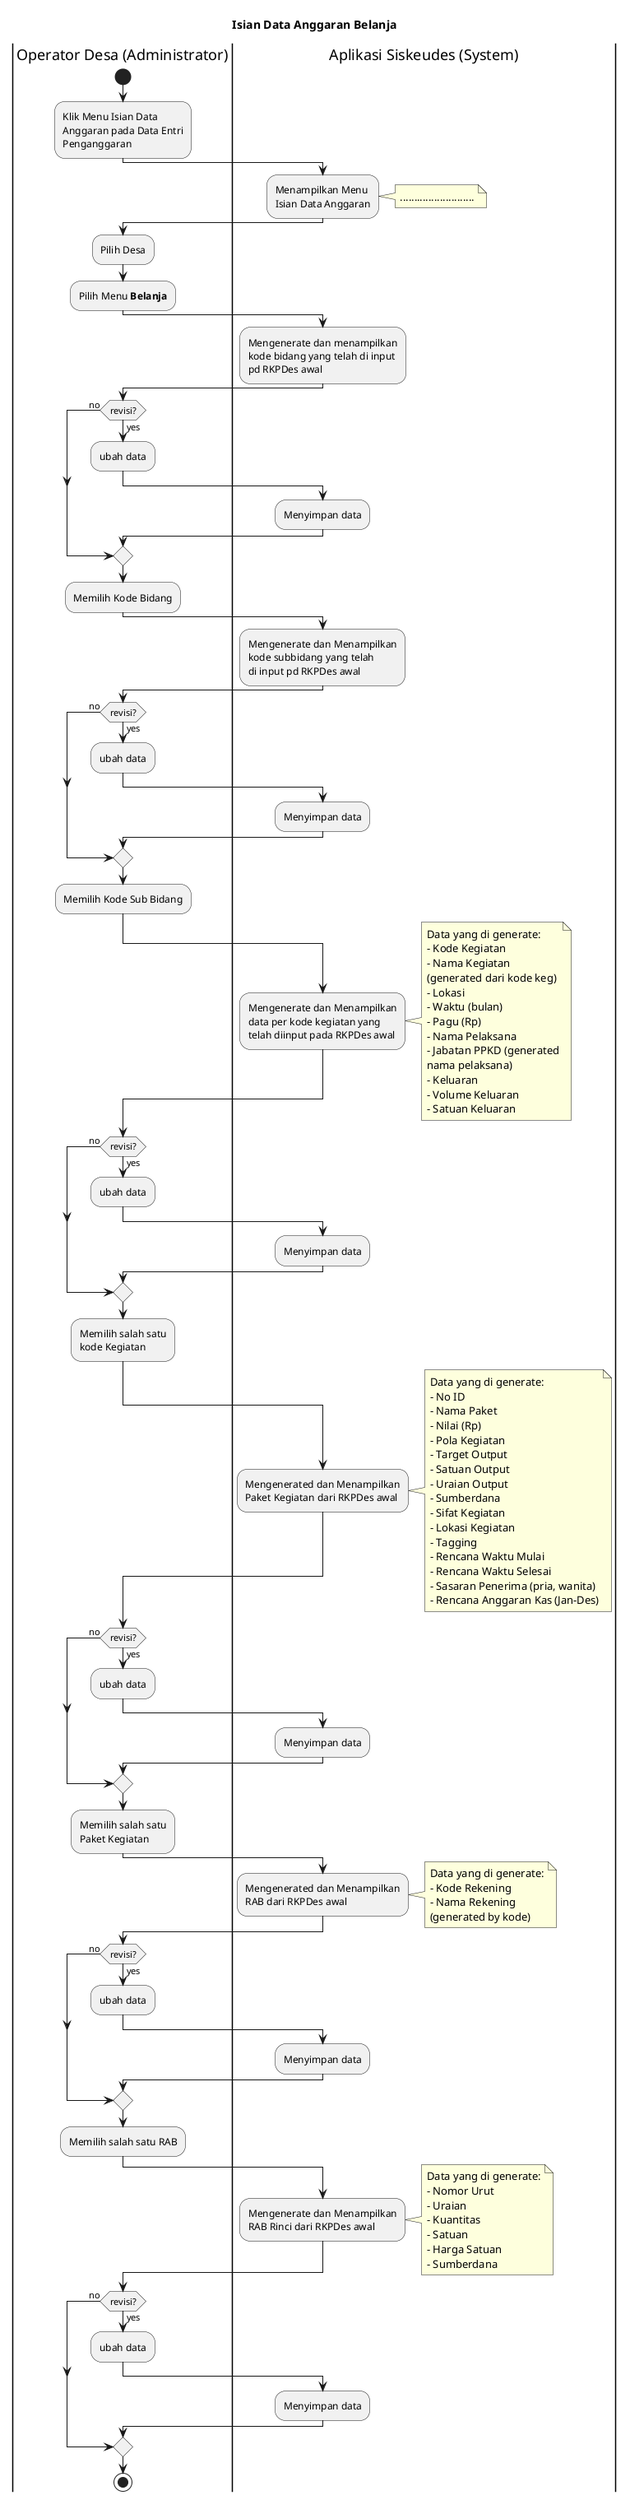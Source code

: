 @startuml
title "Isian Data Anggaran Belanja"
|Operator Desa (Administrator)|
start
:Klik Menu Isian Data
Anggaran pada Data Entri
Penganggaran;
|Aplikasi Siskeudes (System)|
:Menampilkan Menu
Isian Data Anggaran;
note right
    ..........................
end note
|Operator Desa (Administrator)|
:Pilih Desa;
:Pilih Menu **Belanja**;
|Aplikasi Siskeudes (System)|
:Mengenerate dan menampilkan
kode bidang yang telah di input
pd RKPDes awal;
|Operator Desa (Administrator)|
if (revisi?) then (yes)
    :ubah data;
    |Aplikasi Siskeudes (System)|
    :Menyimpan data;

else (no)
endif
|Operator Desa (Administrator)|
:Memilih Kode Bidang;
|Aplikasi Siskeudes (System)|
:Mengenerate dan Menampilkan
kode subbidang yang telah
di input pd RKPDes awal;
|Operator Desa (Administrator)|
if (revisi?) then (yes)
    :ubah data;
    |Aplikasi Siskeudes (System)|
    :Menyimpan data;
else (no)
endif
|Operator Desa (Administrator)|
:Memilih Kode Sub Bidang;
|Aplikasi Siskeudes (System)|
:Mengenerate dan Menampilkan
data per kode kegiatan yang
telah diinput pada RKPDes awal;
note right
    Data yang di generate:
    - Kode Kegiatan
    - Nama Kegiatan
    (generated dari kode keg)
    - Lokasi
    - Waktu (bulan)
    - Pagu (Rp)
    - Nama Pelaksana
    - Jabatan PPKD (generated
    nama pelaksana)
    - Keluaran
    - Volume Keluaran
    - Satuan Keluaran
end note
|Operator Desa (Administrator)|
if (revisi?) then (yes)
    :ubah data;
    |Aplikasi Siskeudes (System)|
    :Menyimpan data;

else (no)
endif
|Operator Desa (Administrator)|
:Memilih salah satu
kode Kegiatan;
|Aplikasi Siskeudes (System)|
:Mengenerated dan Menampilkan
Paket Kegiatan dari RKPDes awal;
note right
    Data yang di generate:
    - No ID
    - Nama Paket
    - Nilai (Rp)
    - Pola Kegiatan
    - Target Output
    - Satuan Output
    - Uraian Output
    - Sumberdana
    - Sifat Kegiatan
    - Lokasi Kegiatan
    - Tagging
    - Rencana Waktu Mulai
    - Rencana Waktu Selesai
    - Sasaran Penerima (pria, wanita)
    - Rencana Anggaran Kas (Jan-Des)
end note
|Operator Desa (Administrator)|
if (revisi?) then (yes)
    :ubah data;
    |Aplikasi Siskeudes (System)|
    :Menyimpan data;
else (no)
endif
|Operator Desa (Administrator)|
:Memilih salah satu
Paket Kegiatan;
|Aplikasi Siskeudes (System)|
:Mengenerated dan Menampilkan
RAB dari RKPDes awal;
note right
    Data yang di generate:
    - Kode Rekening
    - Nama Rekening
    (generated by kode)
end note
|Operator Desa (Administrator)|
if (revisi?) then (yes)
    :ubah data;
    |Aplikasi Siskeudes (System)|
    :Menyimpan data;

else (no)
endif
|Operator Desa (Administrator)|
:Memilih salah satu RAB;
|Aplikasi Siskeudes (System)|
:Mengenerate dan Menampilkan
RAB Rinci dari RKPDes awal;
note right
    Data yang di generate:
    - Nomor Urut
    - Uraian
    - Kuantitas
    - Satuan
    - Harga Satuan
    - Sumberdana
end note
|Operator Desa (Administrator)|
if (revisi?) then (yes)
    :ubah data;
    |Aplikasi Siskeudes (System)|
    :Menyimpan data;

else (no)
endif
|Operator Desa (Administrator)|
stop
@enduml
